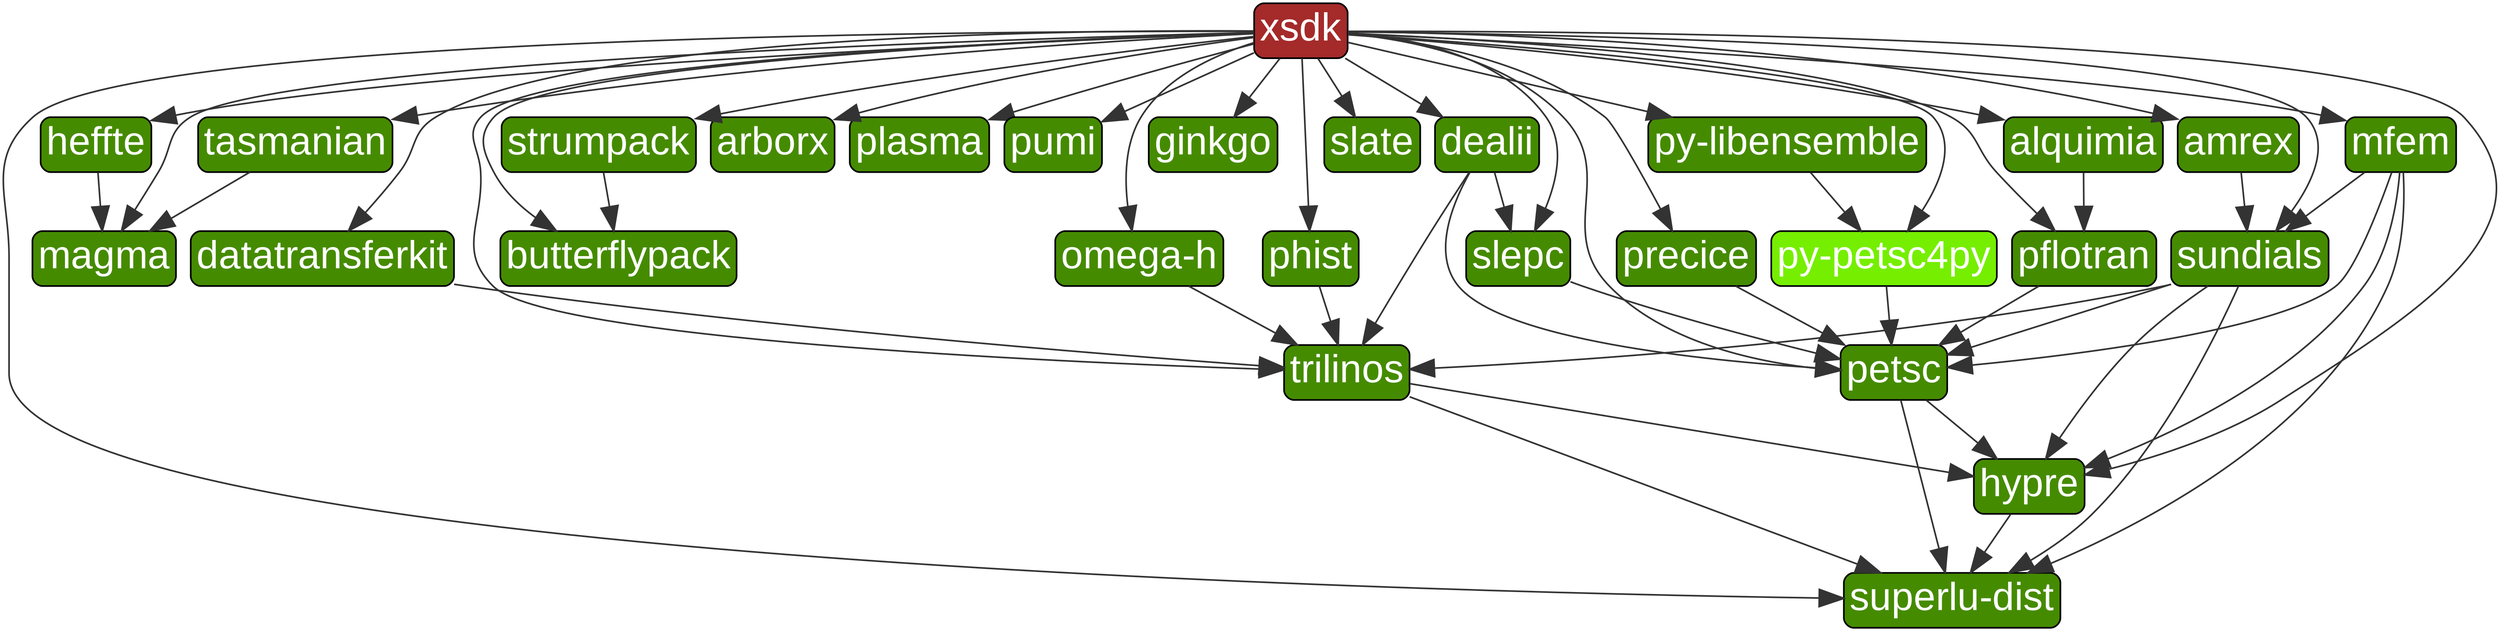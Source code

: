 digraph G {
  labelloc = "b"
  rankdir = "TB"
  ranksep = "1"

edge[
     penwidth = "2"
     color = "#333333"
     arrowsize = "3"
]
node[
     fontname=Arial,
     penwidth=2,
     fontsize=48,
     margin=.1,
     shape=box,
     fillcolor="#555555",
     fontcolor=white,
     style="rounded,filled"
]

  "ho2rfcl3etvy5pwlqhpzvozvy2rvczjf" [label="precice",fillcolor=chartreuse4]
  "m4jxan7jib4diu7db6ggaxjdih6susy3" [label="magma",fillcolor=chartreuse4]
  "v4ijv55gsnqqa3yyzkadmg676lob4dyn" [label="hypre",fillcolor=chartreuse4]
  "adp3hwefuyc5c5n363bu6yb5dfimboem" [label="tasmanian",fillcolor=chartreuse4]
  "umondjvm4sxqjnxrorbv33mitfcedngv" [label="butterflypack",fillcolor=chartreuse4]
  "nat62wbu3hxn3e4zxeihhmdgwrl6kuhc" [label="superlu-dist",fillcolor=chartreuse4]
  "njnwpj3ldltqahrmr6kzdgzg3lmaljod" [label="py-petsc4py",fillcolor=chartreuse2]
  "cbgwz5hdurrlxvjb7dv6c7zav227eujd" [label="trilinos",fillcolor=chartreuse4]
  "uivrw4nzysqjpehtyxwquap4wpzeahyc" [label="arborx",fillcolor=chartreuse4]
  "2ugqif53kq2u2ncxttz3d3tgnfns44om" [label="plasma",fillcolor=chartreuse4]
  "nx2m2pk5civ2uuck75hqkpynpoum7tk6" [label="xsdk",fillcolor=brown]
  "4nnjd34furzlu7lahgwuuljtf4ii57dt" [label="pumi",fillcolor=chartreuse4]
  "ljcs62fycx7ewaic6735kuwosofustpd" [label="omega-h",fillcolor=chartreuse4]
  "yxqku73rngcax2aino7wbb3ysrtilo26" [label="ginkgo",fillcolor=chartreuse4]
  "ytnwda5nox2ah2avaaxsbutcxq6fgvdu" [label="pflotran",fillcolor=chartreuse4]
  "7evfsbyexhqmfpcdp4vrqgiv2cywaxws" [label="slate",fillcolor=chartreuse4]
  "h5zwucj4udjdccrfh7fe27ybwokwty45" [label="dealii",fillcolor=chartreuse4]
  "7rgnthhgq3qcawlfl574fymqsfgqqz4j" [label="phist",fillcolor=chartreuse4]
  "v4b3u6b3yeivn6bqs2mppqvjbgacpn6k" [label="strumpack",fillcolor=chartreuse4]
  "j6kz5ltyehwsn4u5x5lewocdf36c4fjz" [label="alquimia",fillcolor=chartreuse4]
  "r65trvawueb3du5ioqakvf6jp4aps2ti" [label="petsc",fillcolor=chartreuse4]
  "dvi3twy7ujxjkcaimruuskiekxyhnlki" [label="sundials",fillcolor=chartreuse4]
  "7vvdcyjbssnglskrvmgptz5x3uezbmlj" [label="amrex",fillcolor=chartreuse4]
  "ouq7a4x2lzpm7bcvvipjvxyclk7jy5s2" [label="py-libensemble",fillcolor=chartreuse4]
  "hqwr5tzq5ps22uxzmfqpd5rus3tiotwd" [label="mfem",fillcolor=chartreuse4]
  "7ukqpxvn5zaacnnyhahicz2iffpgbzzi" [label="slepc",fillcolor=chartreuse4]
  "w2kfcph2oksybsk2sho3z4tqr63whcyr" [label="heffte",fillcolor=chartreuse4]
  "52lv2obcyzj5jgkzkgwgwtuxml2sbg7y" [label="datatransferkit",fillcolor=chartreuse4]

  "njnwpj3ldltqahrmr6kzdgzg3lmaljod" -> "r65trvawueb3du5ioqakvf6jp4aps2ti"
  "nx2m2pk5civ2uuck75hqkpynpoum7tk6" -> "njnwpj3ldltqahrmr6kzdgzg3lmaljod"
  "ljcs62fycx7ewaic6735kuwosofustpd" -> "cbgwz5hdurrlxvjb7dv6c7zav227eujd"
  "nx2m2pk5civ2uuck75hqkpynpoum7tk6" -> "2ugqif53kq2u2ncxttz3d3tgnfns44om"
  "cbgwz5hdurrlxvjb7dv6c7zav227eujd" -> "nat62wbu3hxn3e4zxeihhmdgwrl6kuhc"
  "nx2m2pk5civ2uuck75hqkpynpoum7tk6" -> "v4b3u6b3yeivn6bqs2mppqvjbgacpn6k"
  "nx2m2pk5civ2uuck75hqkpynpoum7tk6" -> "7vvdcyjbssnglskrvmgptz5x3uezbmlj"
  "dvi3twy7ujxjkcaimruuskiekxyhnlki" -> "r65trvawueb3du5ioqakvf6jp4aps2ti"
  "nx2m2pk5civ2uuck75hqkpynpoum7tk6" -> "ytnwda5nox2ah2avaaxsbutcxq6fgvdu"
  "dvi3twy7ujxjkcaimruuskiekxyhnlki" -> "cbgwz5hdurrlxvjb7dv6c7zav227eujd"
  "nx2m2pk5civ2uuck75hqkpynpoum7tk6" -> "ouq7a4x2lzpm7bcvvipjvxyclk7jy5s2"
  "nx2m2pk5civ2uuck75hqkpynpoum7tk6" -> "uivrw4nzysqjpehtyxwquap4wpzeahyc"
  "7rgnthhgq3qcawlfl574fymqsfgqqz4j" -> "cbgwz5hdurrlxvjb7dv6c7zav227eujd"
  "hqwr5tzq5ps22uxzmfqpd5rus3tiotwd" -> "nat62wbu3hxn3e4zxeihhmdgwrl6kuhc"
  "nx2m2pk5civ2uuck75hqkpynpoum7tk6" -> "adp3hwefuyc5c5n363bu6yb5dfimboem"
  "hqwr5tzq5ps22uxzmfqpd5rus3tiotwd" -> "dvi3twy7ujxjkcaimruuskiekxyhnlki"
  "hqwr5tzq5ps22uxzmfqpd5rus3tiotwd" -> "v4ijv55gsnqqa3yyzkadmg676lob4dyn"
  "nx2m2pk5civ2uuck75hqkpynpoum7tk6" -> "v4ijv55gsnqqa3yyzkadmg676lob4dyn"
  "nx2m2pk5civ2uuck75hqkpynpoum7tk6" -> "7rgnthhgq3qcawlfl574fymqsfgqqz4j"
  "h5zwucj4udjdccrfh7fe27ybwokwty45" -> "cbgwz5hdurrlxvjb7dv6c7zav227eujd"
  "nx2m2pk5civ2uuck75hqkpynpoum7tk6" -> "7evfsbyexhqmfpcdp4vrqgiv2cywaxws"
  "r65trvawueb3du5ioqakvf6jp4aps2ti" -> "nat62wbu3hxn3e4zxeihhmdgwrl6kuhc"
  "nx2m2pk5civ2uuck75hqkpynpoum7tk6" -> "7ukqpxvn5zaacnnyhahicz2iffpgbzzi"
  "nx2m2pk5civ2uuck75hqkpynpoum7tk6" -> "r65trvawueb3du5ioqakvf6jp4aps2ti"
  "dvi3twy7ujxjkcaimruuskiekxyhnlki" -> "nat62wbu3hxn3e4zxeihhmdgwrl6kuhc"
  "adp3hwefuyc5c5n363bu6yb5dfimboem" -> "m4jxan7jib4diu7db6ggaxjdih6susy3"
  "nx2m2pk5civ2uuck75hqkpynpoum7tk6" -> "j6kz5ltyehwsn4u5x5lewocdf36c4fjz"
  "nx2m2pk5civ2uuck75hqkpynpoum7tk6" -> "hqwr5tzq5ps22uxzmfqpd5rus3tiotwd"
  "nx2m2pk5civ2uuck75hqkpynpoum7tk6" -> "ljcs62fycx7ewaic6735kuwosofustpd"
  "nx2m2pk5civ2uuck75hqkpynpoum7tk6" -> "52lv2obcyzj5jgkzkgwgwtuxml2sbg7y"
  "7vvdcyjbssnglskrvmgptz5x3uezbmlj" -> "dvi3twy7ujxjkcaimruuskiekxyhnlki"
  "nx2m2pk5civ2uuck75hqkpynpoum7tk6" -> "ho2rfcl3etvy5pwlqhpzvozvy2rvczjf"
  "ytnwda5nox2ah2avaaxsbutcxq6fgvdu" -> "r65trvawueb3du5ioqakvf6jp4aps2ti"
  "nx2m2pk5civ2uuck75hqkpynpoum7tk6" -> "yxqku73rngcax2aino7wbb3ysrtilo26"
  "nx2m2pk5civ2uuck75hqkpynpoum7tk6" -> "nat62wbu3hxn3e4zxeihhmdgwrl6kuhc"
  "h5zwucj4udjdccrfh7fe27ybwokwty45" -> "7ukqpxvn5zaacnnyhahicz2iffpgbzzi"
  "w2kfcph2oksybsk2sho3z4tqr63whcyr" -> "m4jxan7jib4diu7db6ggaxjdih6susy3"
  "ouq7a4x2lzpm7bcvvipjvxyclk7jy5s2" -> "njnwpj3ldltqahrmr6kzdgzg3lmaljod"
  "nx2m2pk5civ2uuck75hqkpynpoum7tk6" -> "4nnjd34furzlu7lahgwuuljtf4ii57dt"
  "nx2m2pk5civ2uuck75hqkpynpoum7tk6" -> "umondjvm4sxqjnxrorbv33mitfcedngv"
  "52lv2obcyzj5jgkzkgwgwtuxml2sbg7y" -> "cbgwz5hdurrlxvjb7dv6c7zav227eujd"
  "hqwr5tzq5ps22uxzmfqpd5rus3tiotwd" -> "r65trvawueb3du5ioqakvf6jp4aps2ti"
  "cbgwz5hdurrlxvjb7dv6c7zav227eujd" -> "v4ijv55gsnqqa3yyzkadmg676lob4dyn"
  "nx2m2pk5civ2uuck75hqkpynpoum7tk6" -> "w2kfcph2oksybsk2sho3z4tqr63whcyr"
  "nx2m2pk5civ2uuck75hqkpynpoum7tk6" -> "h5zwucj4udjdccrfh7fe27ybwokwty45"
  "ho2rfcl3etvy5pwlqhpzvozvy2rvczjf" -> "r65trvawueb3du5ioqakvf6jp4aps2ti"
  "h5zwucj4udjdccrfh7fe27ybwokwty45" -> "r65trvawueb3du5ioqakvf6jp4aps2ti"
  "7ukqpxvn5zaacnnyhahicz2iffpgbzzi" -> "r65trvawueb3du5ioqakvf6jp4aps2ti"
  "j6kz5ltyehwsn4u5x5lewocdf36c4fjz" -> "ytnwda5nox2ah2avaaxsbutcxq6fgvdu"
  "v4ijv55gsnqqa3yyzkadmg676lob4dyn" -> "nat62wbu3hxn3e4zxeihhmdgwrl6kuhc"
  "nx2m2pk5civ2uuck75hqkpynpoum7tk6" -> "m4jxan7jib4diu7db6ggaxjdih6susy3"
  "nx2m2pk5civ2uuck75hqkpynpoum7tk6" -> "dvi3twy7ujxjkcaimruuskiekxyhnlki"
  "nx2m2pk5civ2uuck75hqkpynpoum7tk6" -> "cbgwz5hdurrlxvjb7dv6c7zav227eujd"
  "v4b3u6b3yeivn6bqs2mppqvjbgacpn6k" -> "umondjvm4sxqjnxrorbv33mitfcedngv"
  "r65trvawueb3du5ioqakvf6jp4aps2ti" -> "v4ijv55gsnqqa3yyzkadmg676lob4dyn"
  "dvi3twy7ujxjkcaimruuskiekxyhnlki" -> "v4ijv55gsnqqa3yyzkadmg676lob4dyn"

  { rank=min; "nx2m2pk5civ2uuck75hqkpynpoum7tk6"; }
}
